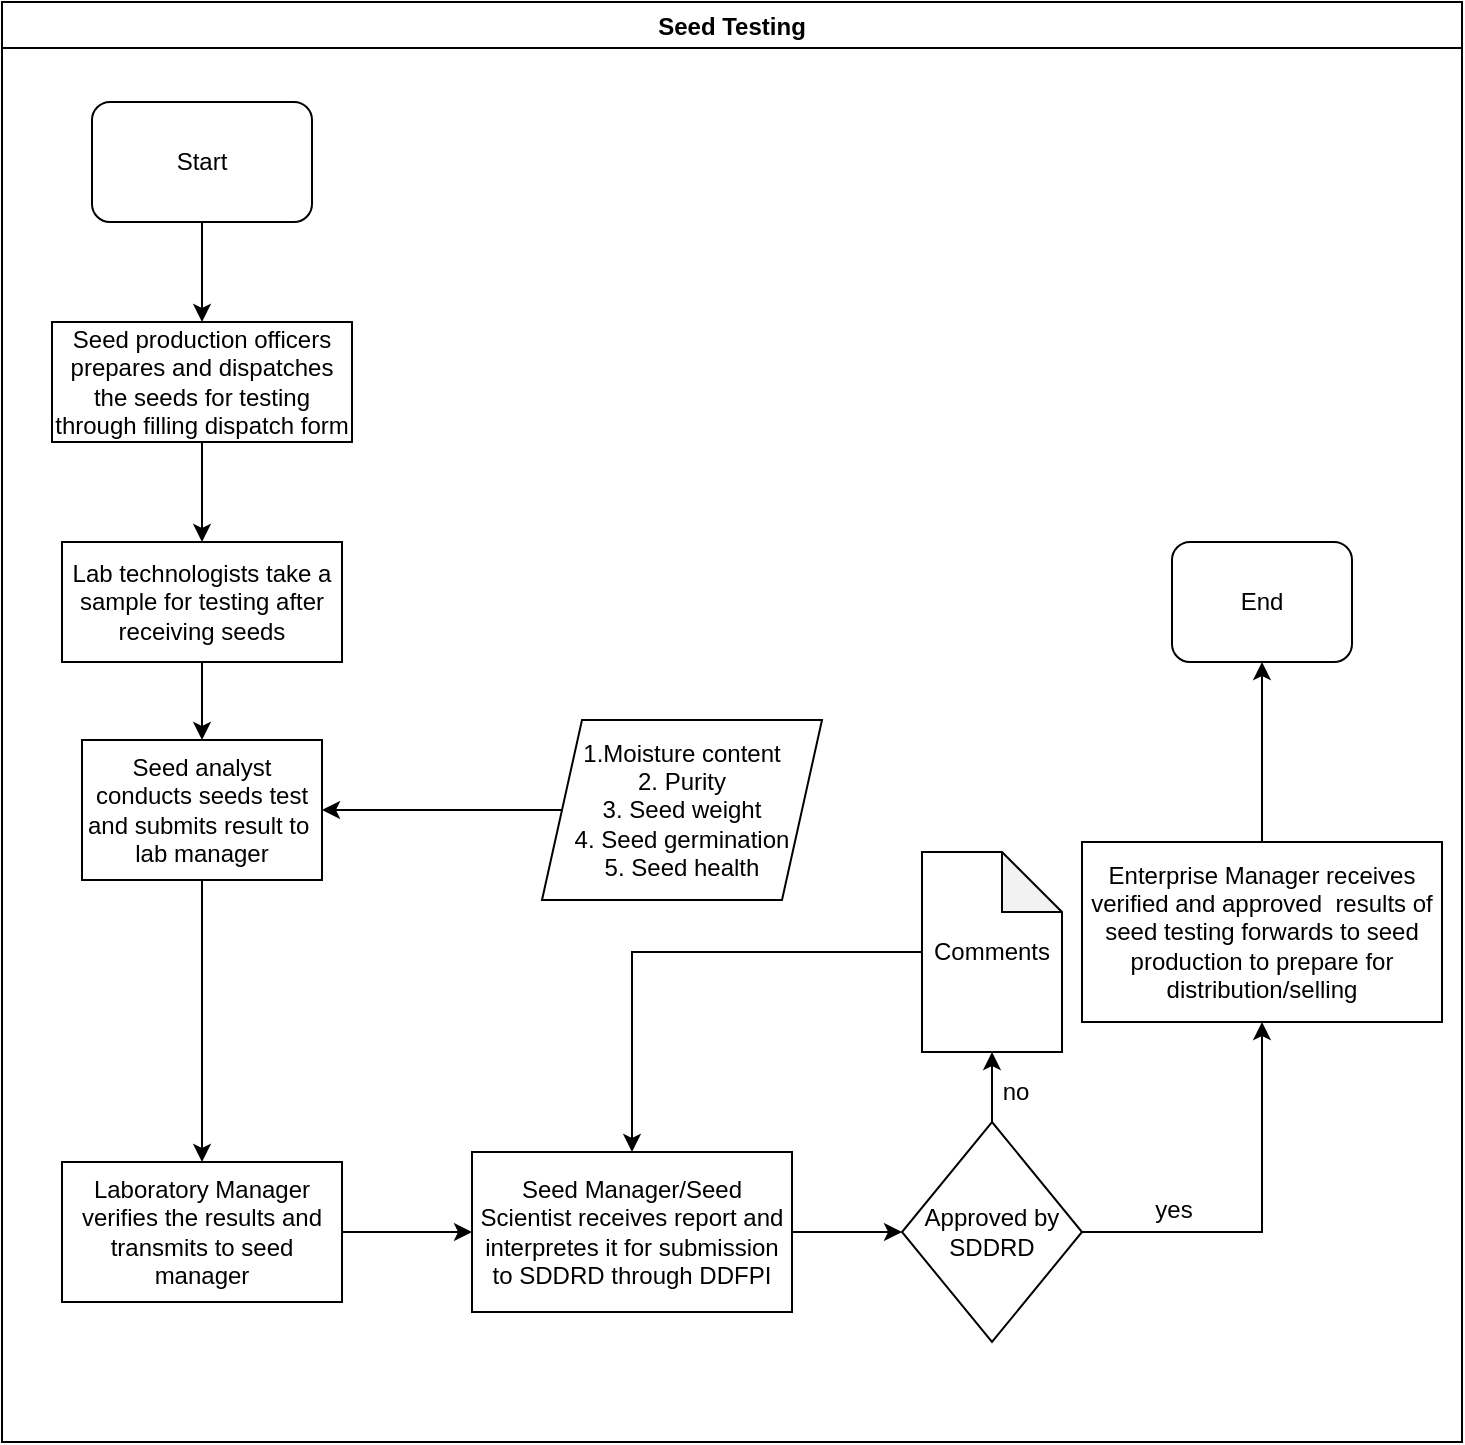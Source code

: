 <mxfile version="14.2.9" type="github">
  <diagram id="i-jFONKdjZSPh2DqJxUB" name="Page-1">
    <mxGraphModel dx="1038" dy="547" grid="1" gridSize="10" guides="1" tooltips="1" connect="1" arrows="1" fold="1" page="1" pageScale="1" pageWidth="1169" pageHeight="827" math="0" shadow="0">
      <root>
        <mxCell id="0" />
        <mxCell id="1" parent="0" />
        <mxCell id="j3VU3WNIE-w6kk0C5rCD-1" value="Seed Testing" style="swimlane;" parent="1" vertex="1">
          <mxGeometry x="10" y="10" width="730" height="720" as="geometry" />
        </mxCell>
        <mxCell id="j3VU3WNIE-w6kk0C5rCD-2" value="Start" style="rounded=1;whiteSpace=wrap;html=1;" parent="j3VU3WNIE-w6kk0C5rCD-1" vertex="1">
          <mxGeometry x="45" y="50" width="110" height="60" as="geometry" />
        </mxCell>
        <mxCell id="j3VU3WNIE-w6kk0C5rCD-5" value="Seed production officers prepares and dispatches the seeds for testing through filling dispatch form " style="rounded=0;whiteSpace=wrap;html=1;" parent="j3VU3WNIE-w6kk0C5rCD-1" vertex="1">
          <mxGeometry x="25" y="160" width="150" height="60" as="geometry" />
        </mxCell>
        <mxCell id="j3VU3WNIE-w6kk0C5rCD-4" value="" style="edgeStyle=orthogonalEdgeStyle;rounded=0;orthogonalLoop=1;jettySize=auto;html=1;" parent="j3VU3WNIE-w6kk0C5rCD-1" source="j3VU3WNIE-w6kk0C5rCD-2" target="j3VU3WNIE-w6kk0C5rCD-5" edge="1">
          <mxGeometry relative="1" as="geometry">
            <mxPoint x="100" y="180" as="targetPoint" />
          </mxGeometry>
        </mxCell>
        <mxCell id="j3VU3WNIE-w6kk0C5rCD-8" value="&lt;div&gt;1.Moisture content&lt;/div&gt;&lt;div&gt;2. Purity&lt;/div&gt;&lt;div&gt;3. Seed weight&lt;/div&gt;&lt;div&gt;4. Seed germination&lt;/div&gt;&lt;div&gt;5. Seed health&lt;br&gt;&lt;/div&gt;" style="shape=parallelogram;perimeter=parallelogramPerimeter;whiteSpace=wrap;html=1;fixedSize=1;" parent="j3VU3WNIE-w6kk0C5rCD-1" vertex="1">
          <mxGeometry x="270" y="359" width="140" height="90" as="geometry" />
        </mxCell>
        <mxCell id="j3VU3WNIE-w6kk0C5rCD-19" value="Seed Manager/Seed Scientist receives report and interpretes it for submission to SDDRD through DDFPI" style="rounded=0;whiteSpace=wrap;html=1;" parent="j3VU3WNIE-w6kk0C5rCD-1" vertex="1">
          <mxGeometry x="235" y="575" width="160" height="80" as="geometry" />
        </mxCell>
        <mxCell id="j3VU3WNIE-w6kk0C5rCD-24" value="End" style="rounded=1;whiteSpace=wrap;html=1;" parent="j3VU3WNIE-w6kk0C5rCD-1" vertex="1">
          <mxGeometry x="585" y="270" width="90" height="60" as="geometry" />
        </mxCell>
        <mxCell id="j3VU3WNIE-w6kk0C5rCD-6" value="Seed analyst conducts seeds test and submits result to&amp;nbsp; lab manager" style="whiteSpace=wrap;html=1;rounded=0;" parent="j3VU3WNIE-w6kk0C5rCD-1" vertex="1">
          <mxGeometry x="40" y="369" width="120" height="70" as="geometry" />
        </mxCell>
        <mxCell id="j3VU3WNIE-w6kk0C5rCD-9" value="" style="edgeStyle=orthogonalEdgeStyle;rounded=0;orthogonalLoop=1;jettySize=auto;html=1;entryX=1;entryY=0.5;entryDx=0;entryDy=0;" parent="j3VU3WNIE-w6kk0C5rCD-1" source="j3VU3WNIE-w6kk0C5rCD-8" target="j3VU3WNIE-w6kk0C5rCD-6" edge="1">
          <mxGeometry relative="1" as="geometry" />
        </mxCell>
        <mxCell id="j3VU3WNIE-w6kk0C5rCD-13" value="" style="edgeStyle=orthogonalEdgeStyle;rounded=0;orthogonalLoop=1;jettySize=auto;html=1;" parent="j3VU3WNIE-w6kk0C5rCD-1" source="j3VU3WNIE-w6kk0C5rCD-10" target="j3VU3WNIE-w6kk0C5rCD-19" edge="1">
          <mxGeometry relative="1" as="geometry">
            <mxPoint x="100" y="590" as="targetPoint" />
          </mxGeometry>
        </mxCell>
        <mxCell id="j3VU3WNIE-w6kk0C5rCD-10" value="Laboratory Manager verifies the results and transmits to seed manager" style="whiteSpace=wrap;html=1;rounded=0;" parent="j3VU3WNIE-w6kk0C5rCD-1" vertex="1">
          <mxGeometry x="30" y="580" width="140" height="70" as="geometry" />
        </mxCell>
        <mxCell id="j3VU3WNIE-w6kk0C5rCD-11" value="" style="edgeStyle=orthogonalEdgeStyle;rounded=0;orthogonalLoop=1;jettySize=auto;html=1;" parent="j3VU3WNIE-w6kk0C5rCD-1" source="j3VU3WNIE-w6kk0C5rCD-6" target="j3VU3WNIE-w6kk0C5rCD-10" edge="1">
          <mxGeometry relative="1" as="geometry" />
        </mxCell>
        <mxCell id="2OMQ73tWsK8FV-VVEKtB-6" value="&lt;div&gt;Approved by&lt;/div&gt;&lt;div&gt;SDDRD&lt;br&gt;&lt;/div&gt;" style="rhombus;whiteSpace=wrap;html=1;rounded=0;" vertex="1" parent="j3VU3WNIE-w6kk0C5rCD-1">
          <mxGeometry x="450" y="560" width="90" height="110" as="geometry" />
        </mxCell>
        <mxCell id="2OMQ73tWsK8FV-VVEKtB-7" value="" style="edgeStyle=orthogonalEdgeStyle;rounded=0;orthogonalLoop=1;jettySize=auto;html=1;" edge="1" parent="j3VU3WNIE-w6kk0C5rCD-1" source="j3VU3WNIE-w6kk0C5rCD-19" target="2OMQ73tWsK8FV-VVEKtB-6">
          <mxGeometry relative="1" as="geometry" />
        </mxCell>
        <mxCell id="2OMQ73tWsK8FV-VVEKtB-8" value="Enterprise Manager receives verified and approved&amp;nbsp; results of seed testing forwards to seed production to prepare for distribution/selling" style="whiteSpace=wrap;html=1;rounded=0;" vertex="1" parent="j3VU3WNIE-w6kk0C5rCD-1">
          <mxGeometry x="540" y="420" width="180" height="90" as="geometry" />
        </mxCell>
        <mxCell id="2OMQ73tWsK8FV-VVEKtB-9" value="" style="edgeStyle=orthogonalEdgeStyle;rounded=0;orthogonalLoop=1;jettySize=auto;html=1;exitX=1;exitY=0.5;exitDx=0;exitDy=0;" edge="1" parent="j3VU3WNIE-w6kk0C5rCD-1" source="2OMQ73tWsK8FV-VVEKtB-6" target="2OMQ73tWsK8FV-VVEKtB-8">
          <mxGeometry relative="1" as="geometry" />
        </mxCell>
        <mxCell id="2OMQ73tWsK8FV-VVEKtB-10" value="yes" style="text;html=1;strokeColor=none;fillColor=none;align=center;verticalAlign=middle;whiteSpace=wrap;rounded=0;" vertex="1" parent="j3VU3WNIE-w6kk0C5rCD-1">
          <mxGeometry x="566" y="594" width="40" height="20" as="geometry" />
        </mxCell>
        <mxCell id="2OMQ73tWsK8FV-VVEKtB-11" value="Comments" style="shape=note;whiteSpace=wrap;html=1;backgroundOutline=1;darkOpacity=0.05;rounded=0;" vertex="1" parent="j3VU3WNIE-w6kk0C5rCD-1">
          <mxGeometry x="460" y="425" width="70" height="100" as="geometry" />
        </mxCell>
        <mxCell id="2OMQ73tWsK8FV-VVEKtB-12" value="" style="edgeStyle=orthogonalEdgeStyle;rounded=0;orthogonalLoop=1;jettySize=auto;html=1;" edge="1" parent="j3VU3WNIE-w6kk0C5rCD-1" source="2OMQ73tWsK8FV-VVEKtB-6" target="2OMQ73tWsK8FV-VVEKtB-11">
          <mxGeometry relative="1" as="geometry" />
        </mxCell>
        <mxCell id="2OMQ73tWsK8FV-VVEKtB-14" value="" style="edgeStyle=orthogonalEdgeStyle;rounded=0;orthogonalLoop=1;jettySize=auto;html=1;entryX=0.5;entryY=0;entryDx=0;entryDy=0;" edge="1" parent="j3VU3WNIE-w6kk0C5rCD-1" source="2OMQ73tWsK8FV-VVEKtB-11" target="j3VU3WNIE-w6kk0C5rCD-19">
          <mxGeometry relative="1" as="geometry">
            <mxPoint x="415" y="475" as="targetPoint" />
          </mxGeometry>
        </mxCell>
        <mxCell id="2OMQ73tWsK8FV-VVEKtB-16" value="" style="edgeStyle=orthogonalEdgeStyle;rounded=0;orthogonalLoop=1;jettySize=auto;html=1;entryX=0.5;entryY=1;entryDx=0;entryDy=0;" edge="1" parent="j3VU3WNIE-w6kk0C5rCD-1" source="2OMQ73tWsK8FV-VVEKtB-8" target="j3VU3WNIE-w6kk0C5rCD-24">
          <mxGeometry relative="1" as="geometry">
            <mxPoint x="630" y="335" as="targetPoint" />
          </mxGeometry>
        </mxCell>
        <mxCell id="2OMQ73tWsK8FV-VVEKtB-1" value="Lab technologists take a sample for testing after receiving seeds" style="whiteSpace=wrap;html=1;rounded=0;" vertex="1" parent="j3VU3WNIE-w6kk0C5rCD-1">
          <mxGeometry x="30" y="270" width="140" height="60" as="geometry" />
        </mxCell>
        <mxCell id="2OMQ73tWsK8FV-VVEKtB-2" value="" style="edgeStyle=orthogonalEdgeStyle;rounded=0;orthogonalLoop=1;jettySize=auto;html=1;" edge="1" parent="j3VU3WNIE-w6kk0C5rCD-1" source="j3VU3WNIE-w6kk0C5rCD-5" target="2OMQ73tWsK8FV-VVEKtB-1">
          <mxGeometry relative="1" as="geometry" />
        </mxCell>
        <mxCell id="2OMQ73tWsK8FV-VVEKtB-4" value="" style="edgeStyle=orthogonalEdgeStyle;rounded=0;orthogonalLoop=1;jettySize=auto;html=1;entryX=0.5;entryY=0;entryDx=0;entryDy=0;" edge="1" parent="j3VU3WNIE-w6kk0C5rCD-1" source="2OMQ73tWsK8FV-VVEKtB-1" target="j3VU3WNIE-w6kk0C5rCD-6">
          <mxGeometry relative="1" as="geometry">
            <mxPoint x="95" y="404" as="targetPoint" />
          </mxGeometry>
        </mxCell>
        <mxCell id="2OMQ73tWsK8FV-VVEKtB-17" value="no" style="text;html=1;strokeColor=none;fillColor=none;align=center;verticalAlign=middle;whiteSpace=wrap;rounded=0;" vertex="1" parent="1">
          <mxGeometry x="497" y="545" width="40" height="20" as="geometry" />
        </mxCell>
      </root>
    </mxGraphModel>
  </diagram>
</mxfile>
